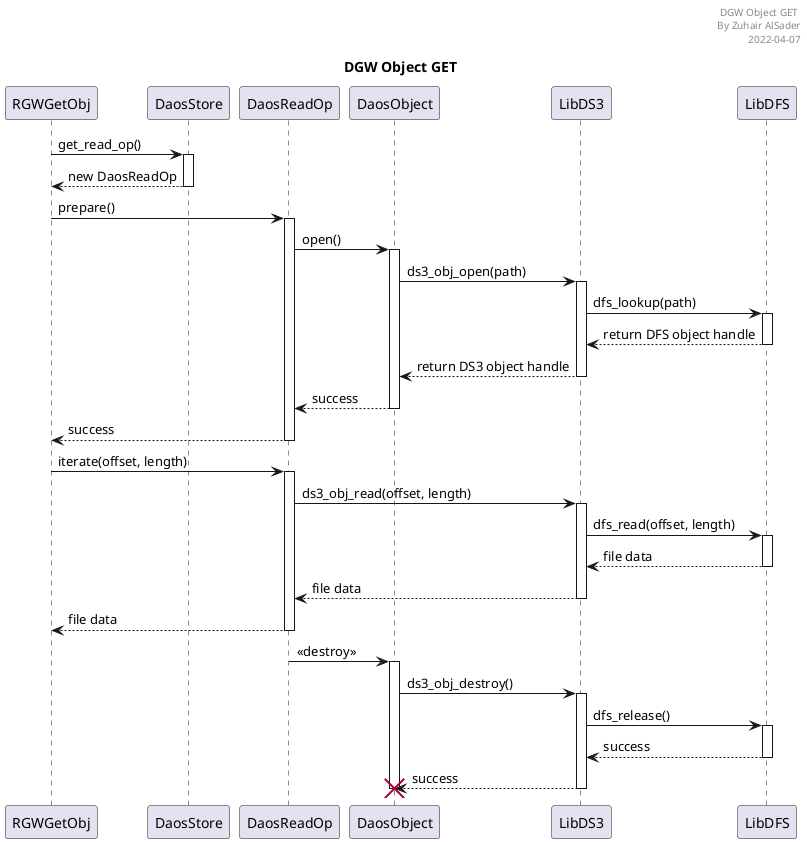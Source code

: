 @startuml DGW Object GET

header DGW Object GET \n By Zuhair AlSader\n2022-04-07
title DGW Object GET

participant "RGWGetObj" as rgw
participant "DaosStore" as store
participant "DaosReadOp" as readop
participant "DaosObject" as object
participant "LibDS3" as libds3
participant "LibDFS" as libdfs

autoactivate on

rgw -> store: get_read_op()
store --> rgw: new DaosReadOp


rgw -> readop: prepare()
readop -> object: open()

object -> libds3: ds3_obj_open(path)
libds3 -> libdfs: dfs_lookup(path)
libdfs --> libds3: return DFS object handle
libds3 --> object: return DS3 object handle

object --> readop: success
readop --> rgw: success

rgw -> readop: iterate(offset, length)
readop-> libds3: ds3_obj_read(offset, length)
libds3-> libdfs: dfs_read(offset, length)
libdfs --> libds3: file data
libds3 --> readop: file data
readop --> rgw: file data

readop -> object: <<destroy>>
object -> libds3: ds3_obj_destroy()
libds3 -> libdfs: dfs_release()
libdfs --> libds3: success
libds3 --> object: success
destroy object

@enduml